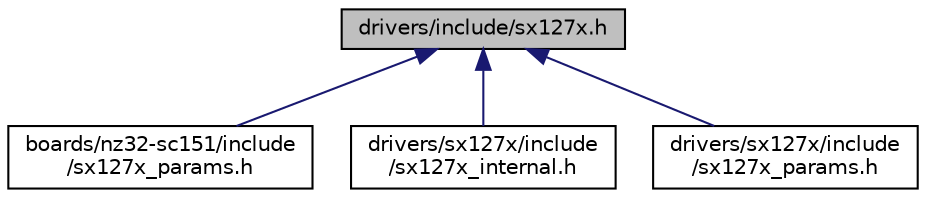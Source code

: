 digraph "drivers/include/sx127x.h"
{
 // LATEX_PDF_SIZE
  edge [fontname="Helvetica",fontsize="10",labelfontname="Helvetica",labelfontsize="10"];
  node [fontname="Helvetica",fontsize="10",shape=record];
  Node1 [label="drivers/include/sx127x.h",height=0.2,width=0.4,color="black", fillcolor="grey75", style="filled", fontcolor="black",tooltip="Public interface for SX127X driver."];
  Node1 -> Node2 [dir="back",color="midnightblue",fontsize="10",style="solid",fontname="Helvetica"];
  Node2 [label="boards/nz32-sc151/include\l/sx127x_params.h",height=0.2,width=0.4,color="black", fillcolor="white", style="filled",URL="$boards_2nz32-sc151_2include_2sx127x__params_8h.html",tooltip="sx127x configuration for nz32-sc15 using modtronix inAir9 LoRa module"];
  Node1 -> Node3 [dir="back",color="midnightblue",fontsize="10",style="solid",fontname="Helvetica"];
  Node3 [label="drivers/sx127x/include\l/sx127x_internal.h",height=0.2,width=0.4,color="black", fillcolor="white", style="filled",URL="$sx127x__internal_8h.html",tooltip="Semtech SX127X internal functions."];
  Node1 -> Node4 [dir="back",color="midnightblue",fontsize="10",style="solid",fontname="Helvetica"];
  Node4 [label="drivers/sx127x/include\l/sx127x_params.h",height=0.2,width=0.4,color="black", fillcolor="white", style="filled",URL="$drivers_2sx127x_2include_2sx127x__params_8h.html",tooltip="Default configuration for SX127X driver."];
}
